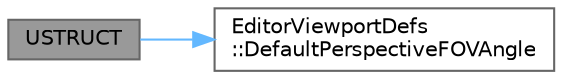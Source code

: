 digraph "USTRUCT"
{
 // INTERACTIVE_SVG=YES
 // LATEX_PDF_SIZE
  bgcolor="transparent";
  edge [fontname=Helvetica,fontsize=10,labelfontname=Helvetica,labelfontsize=10];
  node [fontname=Helvetica,fontsize=10,shape=box,height=0.2,width=0.4];
  rankdir="LR";
  Node1 [id="Node000001",label="USTRUCT",height=0.2,width=0.4,color="gray40", fillcolor="grey60", style="filled", fontcolor="black",tooltip="Enumerates modes for the viewport's rotation grid."];
  Node1 -> Node2 [id="edge1_Node000001_Node000002",color="steelblue1",style="solid",tooltip=" "];
  Node2 [id="Node000002",label="EditorViewportDefs\l::DefaultPerspectiveFOVAngle",height=0.2,width=0.4,color="grey40", fillcolor="white", style="filled",URL="$d2/db2/namespaceEditorViewportDefs.html#a7d1913dee567ca2fd593c89f761e62ed",tooltip="Default camera field of view angle for level editor perspective viewports."];
}
